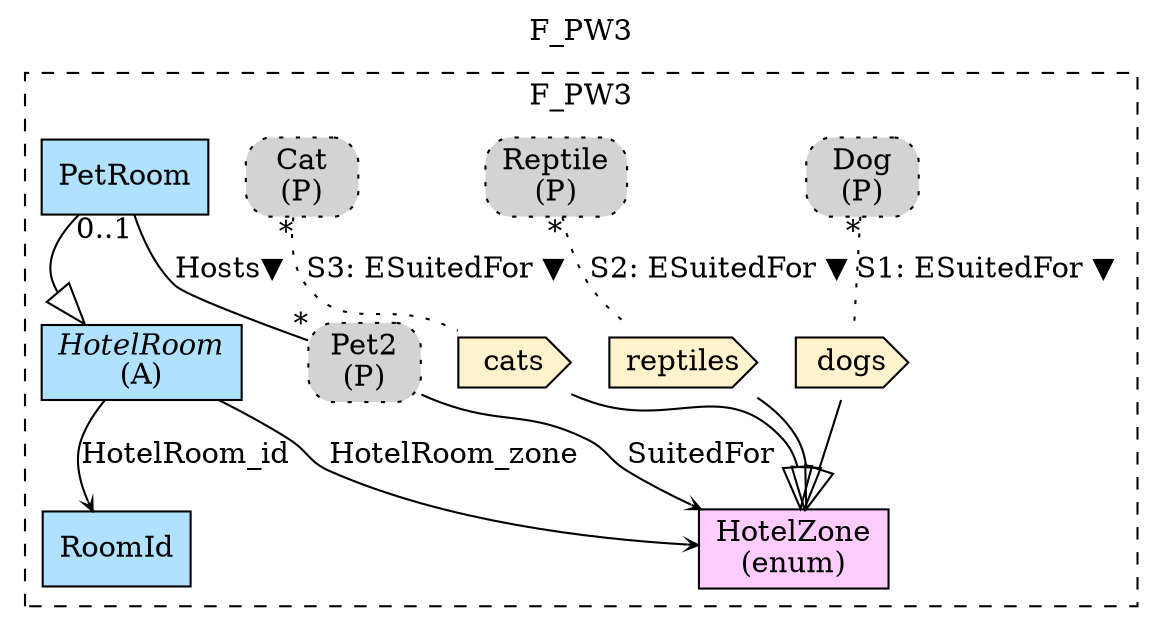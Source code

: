 digraph {graph[label=F_PW3,labelloc=tl,labelfontsize=12];
subgraph cluster_F_PW3{style=dashed;label=F_PW3;
"PPet2"[shape=box,fillcolor=lightgray,style ="rounded,filled,dotted",label=<Pet2<br/>(P)>];
"RoomId"[shape=record,fillcolor=lightskyblue1,style = filled,label="RoomId"];
"HotelZone"[shape=record,fillcolor="#FFCCFF",style = filled,label="HotelZone\l(enum)"];
"PDog"[shape=box,fillcolor=lightgray,style ="rounded,filled,dotted",label=<Dog<br/>(P)>];
"dogs"[shape=cds,fillcolor="#FFF2CC",style = filled,label="dogs"];
"PReptile"[shape=box,fillcolor=lightgray,style ="rounded,filled,dotted",label=<Reptile<br/>(P)>];
"reptiles"[shape=cds,fillcolor="#FFF2CC",style = filled,label="reptiles"];
"PCat"[shape=box,fillcolor=lightgray,style ="rounded,filled,dotted",label=<Cat<br/>(P)>];
"cats"[shape=cds,fillcolor="#FFF2CC",style = filled,label="cats"];
"PetRoom"[shape=record,fillcolor=lightskyblue1,style = filled,label="PetRoom"];
"HotelRoom"[shape=record,fillcolor=lightskyblue1,style = filled,label=<{<I>HotelRoom</I><br/>(A)}>];

"dogs"->"HotelZone"[arrowhead=onormal,arrowsize=2.0];
"reptiles"->"HotelZone"[arrowhead=onormal,arrowsize=2.0];
"cats"->"HotelZone"[arrowhead=onormal,arrowsize=2.0];
"PetRoom"->"PPet2"[label="Hosts▼",dir=none,taillabel="0..1",headlabel="*"];
"PPet2"->"HotelZone"[label="SuitedFor",arrowhead=vee,headlabel="",arrowsize=.5];
"HotelRoom"->"RoomId"[label="HotelRoom_id",arrowhead=vee,headlabel="",arrowsize=.5];
"HotelRoom"->"HotelZone"[label="HotelRoom_zone",arrowhead=vee,headlabel="",arrowsize=.5];
"PDog"->"dogs"[label="S1: ESuitedFor ▼",dir=none,taillabel="*",headlabel="",style=dotted];
"PReptile"->"reptiles"[label="S2: ESuitedFor ▼",dir=none,taillabel="*",headlabel="",style=dotted];
"PCat"->"cats"[label="S3: ESuitedFor ▼",dir=none,taillabel="*",headlabel="",style=dotted];
"PetRoom"->"HotelRoom"[arrowhead=onormal,arrowsize=2.0];

}




}